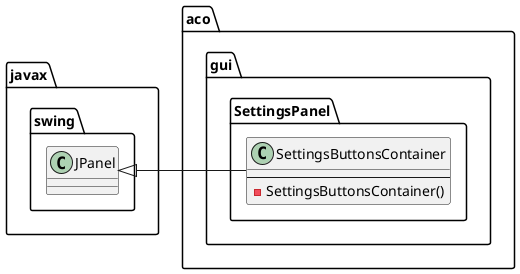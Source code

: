 @startuml(id=SettingsPanel_SettingsButtonsContainer)
left to right direction
class aco.gui.SettingsPanel.SettingsButtonsContainer extends javax.swing.JPanel{
  --
  - SettingsButtonsContainer()
}
@enduml

